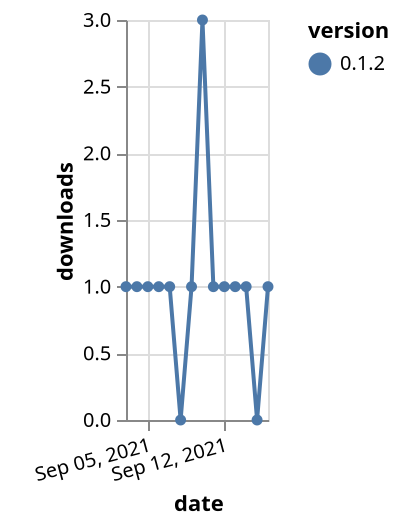 {"$schema": "https://vega.github.io/schema/vega-lite/v5.json", "description": "A simple bar chart with embedded data.", "data": {"values": [{"date": "2021-09-03", "total": 162, "delta": 1, "version": "0.1.2"}, {"date": "2021-09-04", "total": 163, "delta": 1, "version": "0.1.2"}, {"date": "2021-09-05", "total": 164, "delta": 1, "version": "0.1.2"}, {"date": "2021-09-06", "total": 165, "delta": 1, "version": "0.1.2"}, {"date": "2021-09-07", "total": 166, "delta": 1, "version": "0.1.2"}, {"date": "2021-09-08", "total": 166, "delta": 0, "version": "0.1.2"}, {"date": "2021-09-09", "total": 167, "delta": 1, "version": "0.1.2"}, {"date": "2021-09-10", "total": 170, "delta": 3, "version": "0.1.2"}, {"date": "2021-09-11", "total": 171, "delta": 1, "version": "0.1.2"}, {"date": "2021-09-12", "total": 172, "delta": 1, "version": "0.1.2"}, {"date": "2021-09-13", "total": 173, "delta": 1, "version": "0.1.2"}, {"date": "2021-09-14", "total": 174, "delta": 1, "version": "0.1.2"}, {"date": "2021-09-15", "total": 174, "delta": 0, "version": "0.1.2"}, {"date": "2021-09-16", "total": 175, "delta": 1, "version": "0.1.2"}]}, "width": "container", "mark": {"type": "line", "point": {"filled": true}}, "encoding": {"x": {"field": "date", "type": "temporal", "timeUnit": "yearmonthdate", "title": "date", "axis": {"labelAngle": -15}}, "y": {"field": "delta", "type": "quantitative", "title": "downloads"}, "color": {"field": "version", "type": "nominal"}, "tooltip": {"field": "delta"}}}